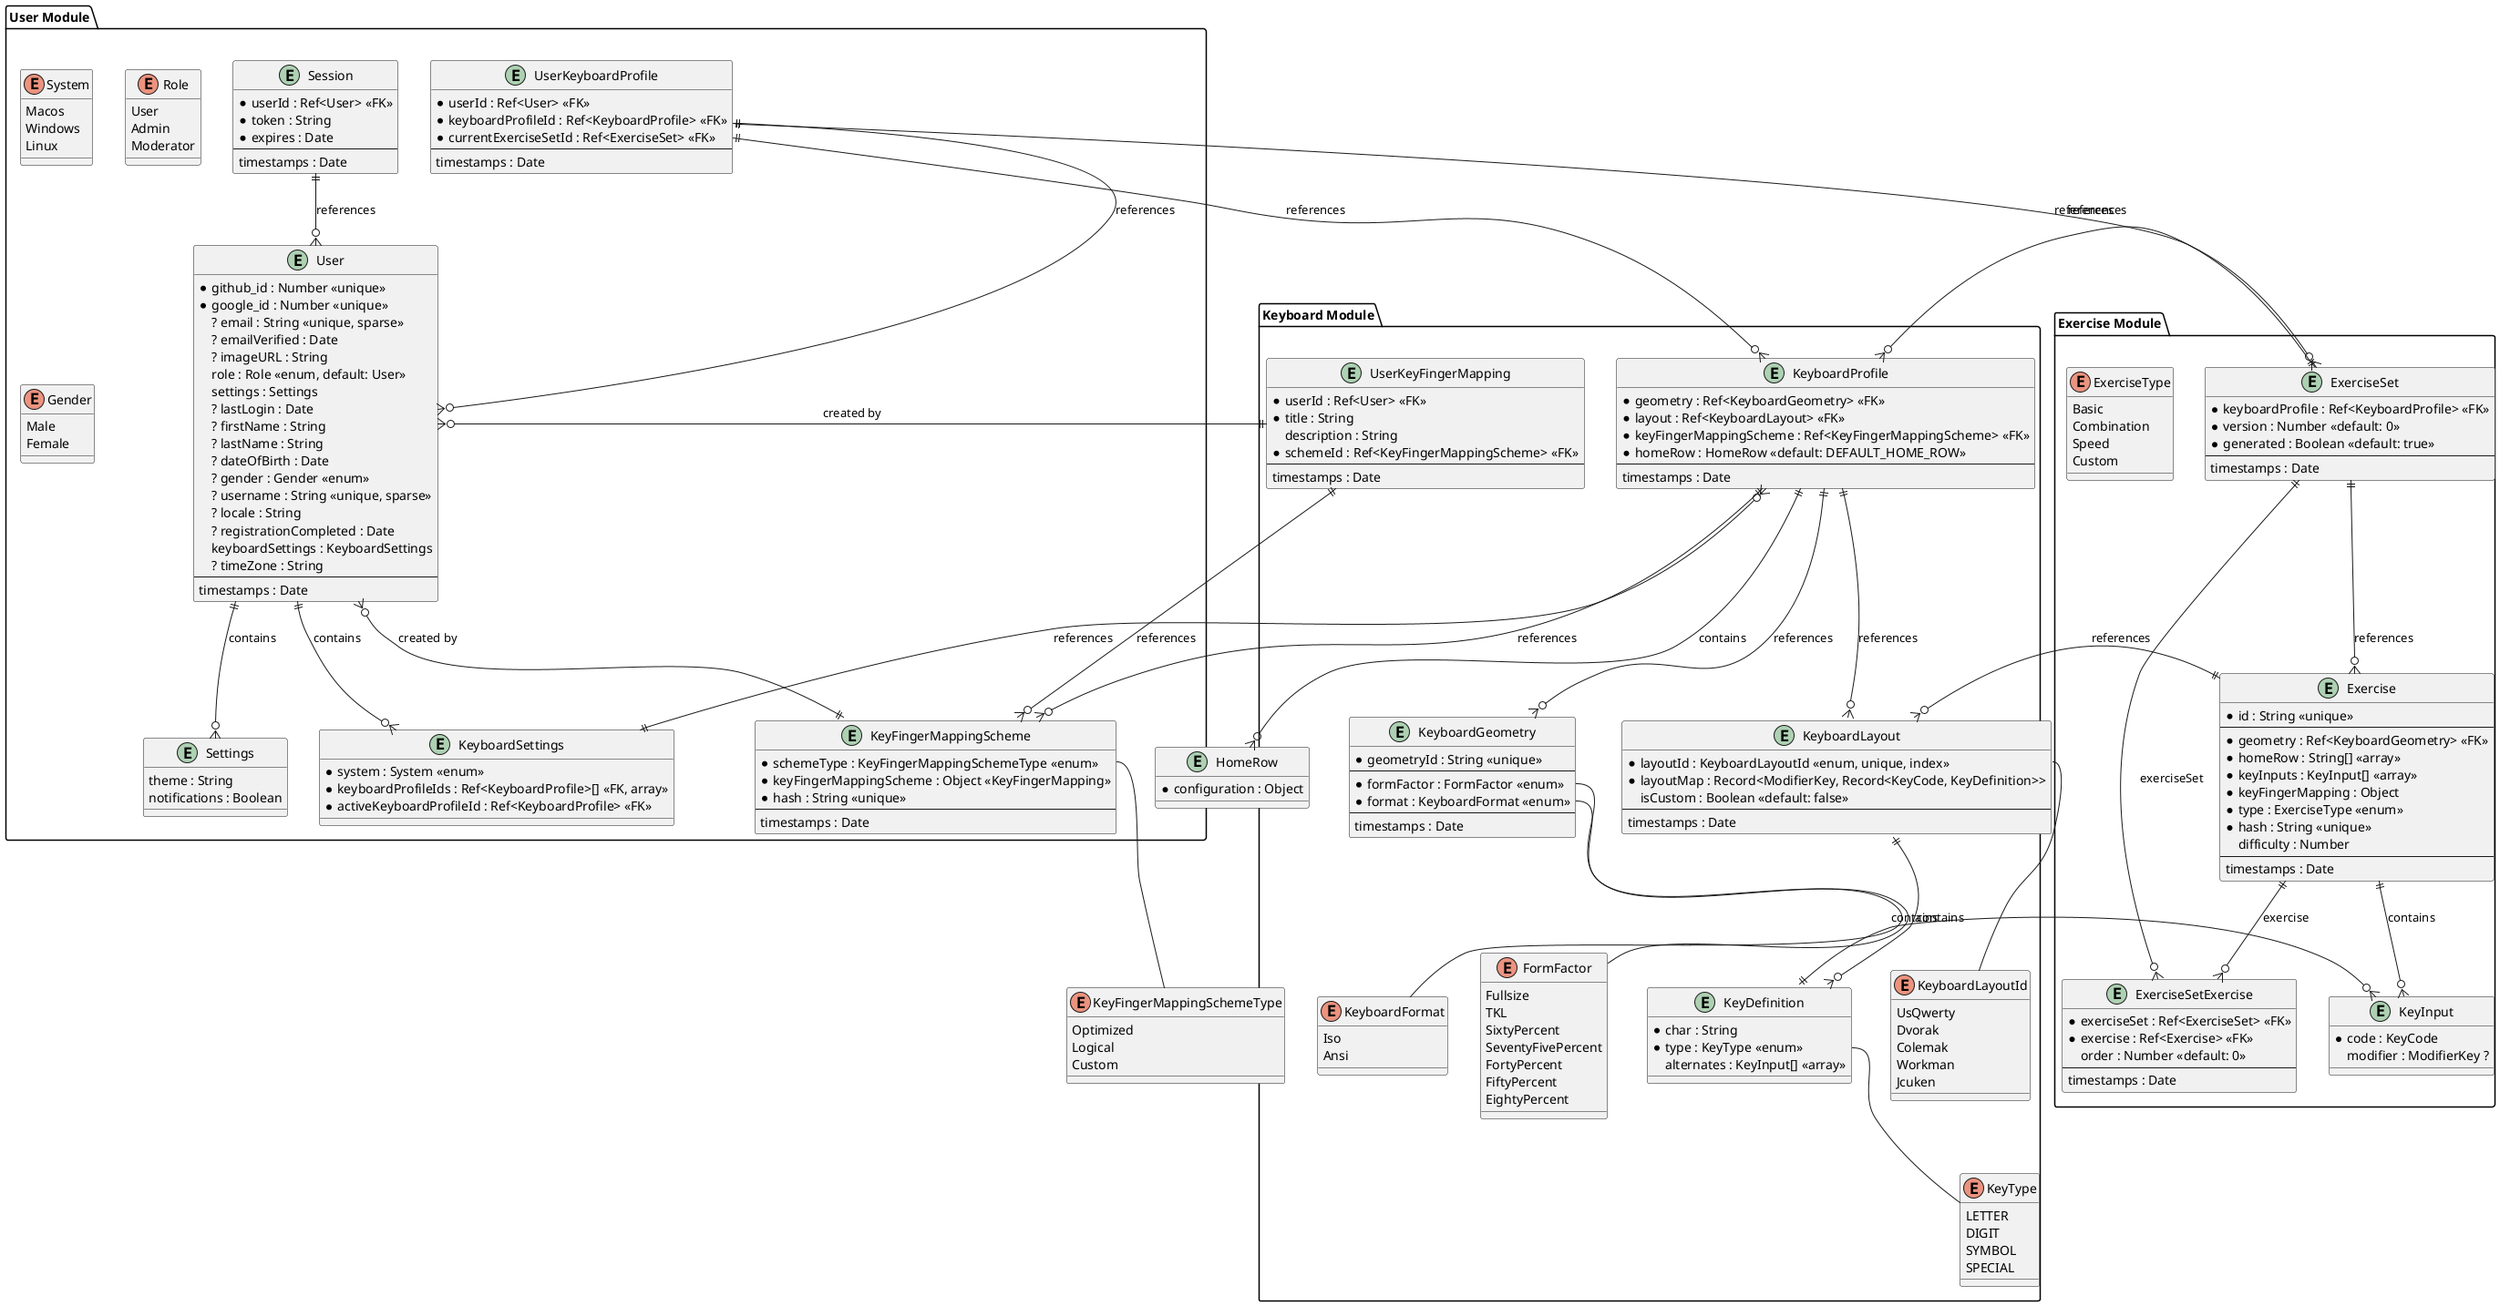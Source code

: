@startuml
' ER Diagram for Keyboard Trainer System (Updated for KeyFingerMappingScheme)
' Organizes entities by logical modules for clarity

package "Exercise Module" {
  entity "ExerciseSet" {
    * keyboardProfile : Ref<KeyboardProfile> <<FK>>
    * version : Number <<default: 0>>
    * generated : Boolean <<default: true>>
    ' * title : String
    ' description : String
    --
    timestamps : Date
  }

  entity "ExerciseSetExercise" {
    * exerciseSet : Ref<ExerciseSet> <<FK>>
    * exercise : Ref<Exercise> <<FK>>
    order : Number <<default: 0>>
    --
    timestamps : Date
  }

  entity "Exercise" {
    * id : String <<unique>>
    ' * slug : String <<unique>>
    --
    * geometry : Ref<KeyboardGeometry> <<FK>>
    * homeRow : String[] <<array>>
    * keyInputs : KeyInput[] <<array>>
    * keyFingerMapping : Object
    * type : ExerciseType <<enum>>
    * hash : String <<unique>>
    difficulty : Number
    --
    timestamps : Date
  }

  entity "KeyInput" {
    ' Defines a key press with code and modifier
    * code : KeyCode
    modifier : ModifierKey ?
  }

  enum "ExerciseType" {
    Basic
    Combination
    Speed
    Custom
  }
}

package "Keyboard Module" {
  entity "KeyboardProfile" {
    ' Defines user-specific keyboard configuration
    * geometry : Ref<KeyboardGeometry> <<FK>>
    * layout : Ref<KeyboardLayout> <<FK>>
    * keyFingerMappingScheme : Ref<KeyFingerMappingScheme> <<FK>>
    * homeRow : HomeRow <<default: DEFAULT_HOME_ROW>>
    --
    timestamps : Date
  }

  entity "KeyboardGeometry" {
    ' Defines physical geometry of the keyboard
    * geometryId : String <<unique>>
    --
    * formFactor : FormFactor <<enum>>
    * format : KeyboardFormat <<enum>>
    --
    timestamps : Date
  }

  entity "KeyboardLayout" {
    ' Defines keyboard layout with key mappings
    * layoutId : KeyboardLayoutId <<enum, unique, index>>
    * layoutMap : Record<ModifierKey, Record<KeyCode, KeyDefinition>>
    isCustom : Boolean <<default: false>>
    --
    timestamps : Date
  }

  entity "KeyDefinition" {
    ' Defines key characteristics for a layout
    * char : String
    * type : KeyType <<enum>>
    alternates : KeyInput[] <<array>>
  }

  entity "KeyFingerMappingScheme" {
    ' Maps keys to fingers for typing
    * schemeType : KeyFingerMappingSchemeType <<enum>>
    * keyFingerMappingScheme : Object <<KeyFingerMapping>>
    * hash : String <<unique>>
    --
    timestamps : Date
  }

  entity "UserKeyFingerMapping" {
    ' Links user to a scheme with custom title
    * userId : Ref<User> <<FK>>
    * title : String
    description : String
    * schemeId : Ref<KeyFingerMappingScheme> <<FK>>
    --
    timestamps : Date
  }

  entity "HomeRow" {
    ' Defines home row configuration for typing
    * configuration : Object
  }

  enum "FormFactor" {
    Fullsize
    TKL
    SixtyPercent
    SeventyFivePercent
    FortyPercent
    FiftyPercent
    EightyPercent
  }

  enum "KeyboardFormat" {
    Iso
    Ansi
  }

  enum "KeyboardLayoutId" {
    UsQwerty
    Dvorak
    Colemak
    Workman
    Jcuken
  }

  enum "KeyType" {
    LETTER
    DIGIT
    SYMBOL
    SPECIAL
  }

  enum "KeyFingerMappingSchemeType" {
    Optimized
    Logical
    Custom
  }
}

package "User Module" {
  entity "User" {
    ' Represents a user with authentication and settings
    * github_id : Number <<unique>>
    * google_id : Number <<unique>>
    ? email : String <<unique, sparse>>
    ? emailVerified : Date
    ? imageURL : String
    role : Role <<enum, default: User>>
    settings : Settings
    ? lastLogin : Date
    ? firstName : String
    ? lastName : String
    ? dateOfBirth : Date
    ? gender : Gender <<enum>>
    ? username : String <<unique, sparse>>
    ? locale : String
    ? registrationCompleted : Date
    keyboardSettings : KeyboardSettings
    ? timeZone : String
    --
    timestamps : Date
  }

  entity "Settings" {
    ' User-specific settings
    theme : String
    notifications : Boolean
  }

  entity "KeyboardSettings" {
    ' User-specific keyboard settings
    * system : System <<enum>>
    * keyboardProfileIds : Ref<KeyboardProfile>[] <<FK, array>>
    * activeKeyboardProfileId : Ref<KeyboardProfile> <<FK>>
  }

  entity "UserKeyboardProfile" {
    ' Links user to keyboard profile and exercise set
    * userId : Ref<User> <<FK>>
    * keyboardProfileId : Ref<KeyboardProfile> <<FK>>
    * currentExerciseSetId : Ref<ExerciseSet> <<FK>>
    --
    timestamps : Date
  }

  entity "Session" {
    ' Represents a user session, used in authentication
    * userId : Ref<User> <<FK>>
    * token : String
    * expires : Date
    --
    timestamps : Date
  }

  enum "System" {
    Macos
    Windows
    Linux
  }

  enum "Role" {
    User
    Admin
    Moderator
  }

  enum "Gender" {
    Male
    Female
  }
}

' Relationships
Exercise ||--o{ KeyInput : contains
Exercise ||--o{ KeyboardLayout : references
ExerciseSet ||--o{ Exercise : references
ExerciseSet ||--o{ KeyboardProfile : references
KeyboardProfile ||--o{ KeyboardGeometry : references
KeyboardProfile ||--o{ KeyboardLayout : references
KeyboardProfile ||--o{ KeyFingerMappingScheme : references
KeyboardProfile ||--o{ HomeRow : contains
KeyboardLayout ||--o{ KeyDefinition : contains
UserKeyFingerMapping ||--o{ User : created by
UserKeyFingerMapping ||--o{ KeyFingerMappingScheme : references
KeyDefinition ||--o{ KeyInput : contains
KeyFingerMappingScheme ||--o{ User : created by
User ||--o{ Settings : contains
User ||--o{ KeyboardSettings : contains
KeyboardSettings ||--o{ KeyboardProfile : references
UserKeyboardProfile ||--o{ User : references
UserKeyboardProfile ||--o{ KeyboardProfile : references
UserKeyboardProfile ||--o{ ExerciseSet : references
Session ||--o{ User : references

' Enum dependencies (as type references)
KeyboardGeometry::formFactor -- FormFactor
KeyboardGeometry::format -- KeyboardFormat

KeyboardLayout::layoutId -- KeyboardLayoutId

KeyDefinition::type -- KeyType

KeyFingerMappingScheme::schemeType -- KeyFingerMappingSchemeType
ExerciseSet ||--o{ ExerciseSetExercise : exerciseSet
Exercise ||--o{ ExerciseSetExercise : exercise
@enduml
